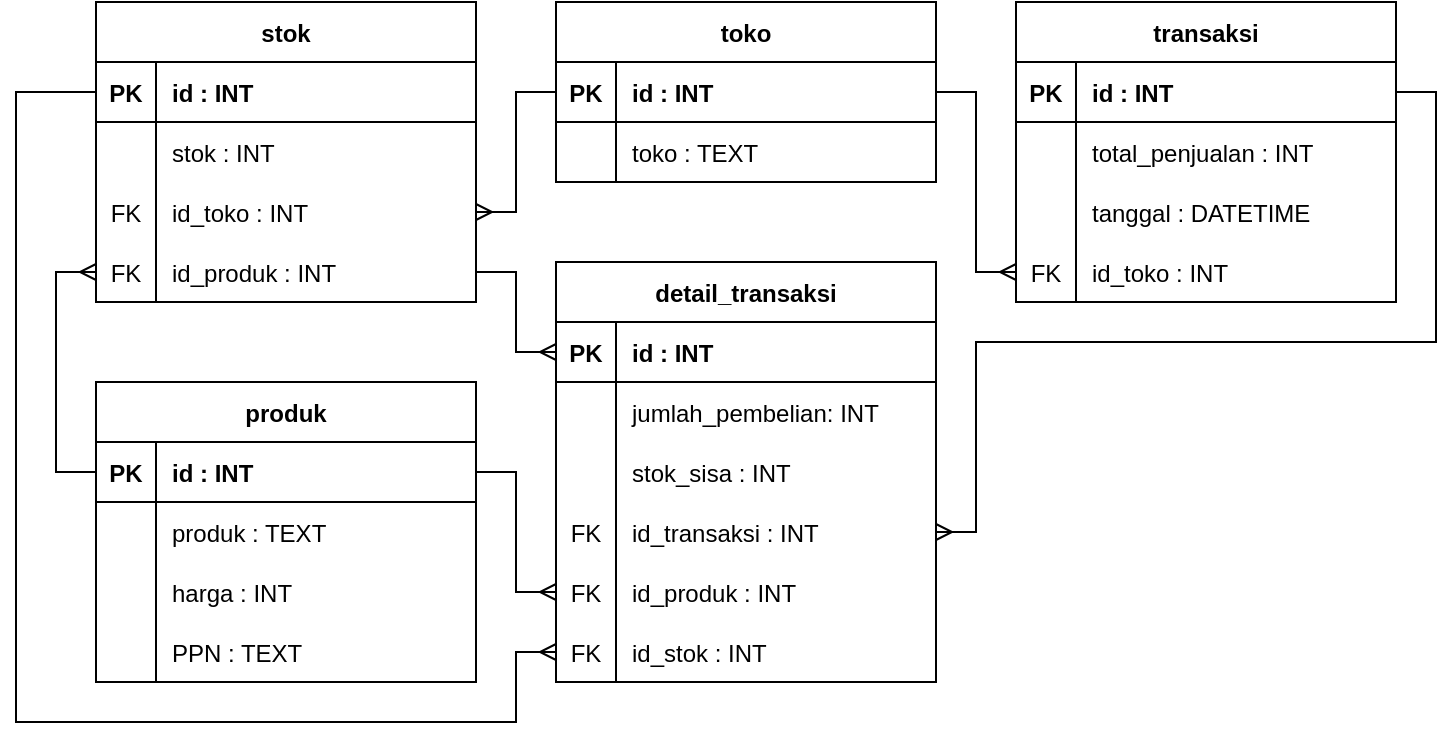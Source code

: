 <mxfile version="13.8.1" type="device"><diagram id="NYESXlRdP--VUBK1QH61" name="Page-1"><mxGraphModel dx="868" dy="492" grid="1" gridSize="10" guides="1" tooltips="1" connect="1" arrows="1" fold="1" page="1" pageScale="1" pageWidth="850" pageHeight="1100" math="0" shadow="0"><root><mxCell id="0"/><mxCell id="1" parent="0"/><mxCell id="DJ2R0rKBV6SFp2IC1gO7-127" style="edgeStyle=orthogonalEdgeStyle;rounded=0;orthogonalLoop=1;jettySize=auto;html=1;exitX=0;exitY=0.5;exitDx=0;exitDy=0;entryX=1;entryY=0.5;entryDx=0;entryDy=0;endArrow=ERmany;endFill=0;" parent="1" source="DJ2R0rKBV6SFp2IC1gO7-2" target="DJ2R0rKBV6SFp2IC1gO7-69" edge="1"><mxGeometry relative="1" as="geometry"/></mxCell><mxCell id="DJ2R0rKBV6SFp2IC1gO7-131" style="edgeStyle=orthogonalEdgeStyle;rounded=0;orthogonalLoop=1;jettySize=auto;html=1;exitX=1;exitY=0.5;exitDx=0;exitDy=0;entryX=0;entryY=0.5;entryDx=0;entryDy=0;endArrow=ERmany;endFill=0;" parent="1" source="DJ2R0rKBV6SFp2IC1gO7-2" target="DJ2R0rKBV6SFp2IC1gO7-24" edge="1"><mxGeometry relative="1" as="geometry"/></mxCell><mxCell id="DJ2R0rKBV6SFp2IC1gO7-137" style="edgeStyle=orthogonalEdgeStyle;rounded=0;orthogonalLoop=1;jettySize=auto;html=1;endArrow=ERmany;endFill=0;" parent="1" source="DJ2R0rKBV6SFp2IC1gO7-80" target="DJ2R0rKBV6SFp2IC1gO7-84" edge="1"><mxGeometry relative="1" as="geometry"/></mxCell><mxCell id="DJ2R0rKBV6SFp2IC1gO7-138" style="edgeStyle=orthogonalEdgeStyle;rounded=0;orthogonalLoop=1;jettySize=auto;html=1;exitX=0;exitY=0.5;exitDx=0;exitDy=0;entryX=0;entryY=0.5;entryDx=0;entryDy=0;endArrow=ERmany;endFill=0;" parent="1" source="DJ2R0rKBV6SFp2IC1gO7-59" target="DJ2R0rKBV6SFp2IC1gO7-80" edge="1"><mxGeometry relative="1" as="geometry"/></mxCell><mxCell id="DJ2R0rKBV6SFp2IC1gO7-141" style="edgeStyle=orthogonalEdgeStyle;rounded=0;orthogonalLoop=1;jettySize=auto;html=1;entryX=1;entryY=0.5;entryDx=0;entryDy=0;endArrow=ERmany;endFill=0;exitX=1;exitY=0.5;exitDx=0;exitDy=0;" parent="1" source="DJ2R0rKBV6SFp2IC1gO7-21" target="DJ2R0rKBV6SFp2IC1gO7-87" edge="1"><mxGeometry relative="1" as="geometry"><mxPoint x="590" y="360" as="sourcePoint"/><Array as="points"><mxPoint x="770" y="125"/><mxPoint x="770" y="250"/><mxPoint x="540" y="250"/><mxPoint x="540" y="345"/></Array></mxGeometry></mxCell><mxCell id="DJ2R0rKBV6SFp2IC1gO7-156" style="edgeStyle=orthogonalEdgeStyle;rounded=0;orthogonalLoop=1;jettySize=auto;html=1;exitX=1;exitY=0.5;exitDx=0;exitDy=0;entryX=0;entryY=0.5;entryDx=0;entryDy=0;endArrow=ERmany;endFill=0;" parent="1" source="DJ2R0rKBV6SFp2IC1gO7-59" target="DJ2R0rKBV6SFp2IC1gO7-90" edge="1"><mxGeometry relative="1" as="geometry"/></mxCell><mxCell id="qzJ6kWEmrb-J6A17H642-1" style="edgeStyle=orthogonalEdgeStyle;rounded=0;orthogonalLoop=1;jettySize=auto;html=1;exitX=0;exitY=0.5;exitDx=0;exitDy=0;entryX=0;entryY=0.5;entryDx=0;entryDy=0;endArrow=ERmany;endFill=0;" edge="1" parent="1" source="DJ2R0rKBV6SFp2IC1gO7-66" target="DJ2R0rKBV6SFp2IC1gO7-93"><mxGeometry relative="1" as="geometry"><Array as="points"><mxPoint x="60" y="125"/><mxPoint x="60" y="440"/><mxPoint x="310" y="440"/><mxPoint x="310" y="405"/></Array></mxGeometry></mxCell><mxCell id="DJ2R0rKBV6SFp2IC1gO7-65" value="stok" style="shape=table;startSize=30;container=1;collapsible=1;childLayout=tableLayout;fixedRows=1;rowLines=0;fontStyle=1;align=center;resizeLast=1;columnLines=1;horizontal=1;arcSize=15;" parent="1" vertex="1"><mxGeometry x="100" y="80" width="190" height="150" as="geometry"><mxRectangle x="470" y="60" width="60" height="30" as="alternateBounds"/></mxGeometry></mxCell><mxCell id="DJ2R0rKBV6SFp2IC1gO7-66" value="" style="shape=partialRectangle;collapsible=0;dropTarget=0;pointerEvents=0;fillColor=none;top=0;left=0;bottom=1;right=0;points=[[0,0.5],[1,0.5]];portConstraint=eastwest;" parent="DJ2R0rKBV6SFp2IC1gO7-65" vertex="1"><mxGeometry y="30" width="190" height="30" as="geometry"/></mxCell><mxCell id="DJ2R0rKBV6SFp2IC1gO7-67" value="PK" style="shape=partialRectangle;connectable=0;fillColor=none;top=0;left=0;bottom=0;right=0;fontStyle=1;overflow=hidden;" parent="DJ2R0rKBV6SFp2IC1gO7-66" vertex="1"><mxGeometry width="30" height="30" as="geometry"/></mxCell><mxCell id="DJ2R0rKBV6SFp2IC1gO7-68" value="id : INT" style="shape=partialRectangle;connectable=0;fillColor=none;top=0;left=0;bottom=0;right=0;align=left;spacingLeft=6;fontStyle=1;overflow=hidden;" parent="DJ2R0rKBV6SFp2IC1gO7-66" vertex="1"><mxGeometry x="30" width="160" height="30" as="geometry"/></mxCell><mxCell id="DJ2R0rKBV6SFp2IC1gO7-77" value="" style="shape=partialRectangle;collapsible=0;dropTarget=0;pointerEvents=0;fillColor=none;top=0;left=0;bottom=0;right=0;points=[[0,0.5],[1,0.5]];portConstraint=eastwest;" parent="DJ2R0rKBV6SFp2IC1gO7-65" vertex="1"><mxGeometry y="60" width="190" height="30" as="geometry"/></mxCell><mxCell id="DJ2R0rKBV6SFp2IC1gO7-78" value="" style="shape=partialRectangle;connectable=0;fillColor=none;top=0;left=0;bottom=0;right=0;editable=1;overflow=hidden;" parent="DJ2R0rKBV6SFp2IC1gO7-77" vertex="1"><mxGeometry width="30" height="30" as="geometry"/></mxCell><mxCell id="DJ2R0rKBV6SFp2IC1gO7-79" value="stok : INT" style="shape=partialRectangle;connectable=0;fillColor=none;top=0;left=0;bottom=0;right=0;align=left;spacingLeft=6;overflow=hidden;" parent="DJ2R0rKBV6SFp2IC1gO7-77" vertex="1"><mxGeometry x="30" width="160" height="30" as="geometry"/></mxCell><mxCell id="DJ2R0rKBV6SFp2IC1gO7-69" value="" style="shape=partialRectangle;collapsible=0;dropTarget=0;pointerEvents=0;fillColor=none;top=0;left=0;bottom=0;right=0;points=[[0,0.5],[1,0.5]];portConstraint=eastwest;" parent="DJ2R0rKBV6SFp2IC1gO7-65" vertex="1"><mxGeometry y="90" width="190" height="30" as="geometry"/></mxCell><mxCell id="DJ2R0rKBV6SFp2IC1gO7-70" value="FK" style="shape=partialRectangle;connectable=0;fillColor=none;top=0;left=0;bottom=0;right=0;editable=1;overflow=hidden;" parent="DJ2R0rKBV6SFp2IC1gO7-69" vertex="1"><mxGeometry width="30" height="30" as="geometry"/></mxCell><mxCell id="DJ2R0rKBV6SFp2IC1gO7-71" value="id_toko : INT" style="shape=partialRectangle;connectable=0;fillColor=none;top=0;left=0;bottom=0;right=0;align=left;spacingLeft=6;overflow=hidden;" parent="DJ2R0rKBV6SFp2IC1gO7-69" vertex="1"><mxGeometry x="30" width="160" height="30" as="geometry"/></mxCell><mxCell id="DJ2R0rKBV6SFp2IC1gO7-80" value="" style="shape=partialRectangle;collapsible=0;dropTarget=0;pointerEvents=0;fillColor=none;top=0;left=0;bottom=0;right=0;points=[[0,0.5],[1,0.5]];portConstraint=eastwest;" parent="DJ2R0rKBV6SFp2IC1gO7-65" vertex="1"><mxGeometry y="120" width="190" height="30" as="geometry"/></mxCell><mxCell id="DJ2R0rKBV6SFp2IC1gO7-81" value="FK" style="shape=partialRectangle;connectable=0;fillColor=none;top=0;left=0;bottom=0;right=0;editable=1;overflow=hidden;" parent="DJ2R0rKBV6SFp2IC1gO7-80" vertex="1"><mxGeometry width="30" height="30" as="geometry"/></mxCell><mxCell id="DJ2R0rKBV6SFp2IC1gO7-82" value="id_produk : INT" style="shape=partialRectangle;connectable=0;fillColor=none;top=0;left=0;bottom=0;right=0;align=left;spacingLeft=6;overflow=hidden;" parent="DJ2R0rKBV6SFp2IC1gO7-80" vertex="1"><mxGeometry x="30" width="160" height="30" as="geometry"/></mxCell><mxCell id="DJ2R0rKBV6SFp2IC1gO7-83" value="detail_transaksi" style="shape=table;startSize=30;container=1;collapsible=1;childLayout=tableLayout;fixedRows=1;rowLines=0;fontStyle=1;align=center;resizeLast=1;columnLines=1;horizontal=1;arcSize=15;" parent="1" vertex="1"><mxGeometry x="330" y="210" width="190" height="210" as="geometry"/></mxCell><mxCell id="DJ2R0rKBV6SFp2IC1gO7-84" value="" style="shape=partialRectangle;collapsible=0;dropTarget=0;pointerEvents=0;fillColor=none;top=0;left=0;bottom=1;right=0;points=[[0,0.5],[1,0.5]];portConstraint=eastwest;" parent="DJ2R0rKBV6SFp2IC1gO7-83" vertex="1"><mxGeometry y="30" width="190" height="30" as="geometry"/></mxCell><mxCell id="DJ2R0rKBV6SFp2IC1gO7-85" value="PK" style="shape=partialRectangle;connectable=0;fillColor=none;top=0;left=0;bottom=0;right=0;fontStyle=1;overflow=hidden;" parent="DJ2R0rKBV6SFp2IC1gO7-84" vertex="1"><mxGeometry width="30" height="30" as="geometry"/></mxCell><mxCell id="DJ2R0rKBV6SFp2IC1gO7-86" value="id : INT" style="shape=partialRectangle;connectable=0;fillColor=none;top=0;left=0;bottom=0;right=0;align=left;spacingLeft=6;fontStyle=1;overflow=hidden;" parent="DJ2R0rKBV6SFp2IC1gO7-84" vertex="1"><mxGeometry x="30" width="160" height="30" as="geometry"/></mxCell><mxCell id="DJ2R0rKBV6SFp2IC1gO7-102" value="" style="shape=partialRectangle;collapsible=0;dropTarget=0;pointerEvents=0;fillColor=none;top=0;left=0;bottom=0;right=0;points=[[0,0.5],[1,0.5]];portConstraint=eastwest;" parent="DJ2R0rKBV6SFp2IC1gO7-83" vertex="1"><mxGeometry y="60" width="190" height="30" as="geometry"/></mxCell><mxCell id="DJ2R0rKBV6SFp2IC1gO7-103" value="" style="shape=partialRectangle;connectable=0;fillColor=none;top=0;left=0;bottom=0;right=0;editable=1;overflow=hidden;" parent="DJ2R0rKBV6SFp2IC1gO7-102" vertex="1"><mxGeometry width="30" height="30" as="geometry"/></mxCell><mxCell id="DJ2R0rKBV6SFp2IC1gO7-104" value="jumlah_pembelian: INT" style="shape=partialRectangle;connectable=0;fillColor=none;top=0;left=0;bottom=0;right=0;align=left;spacingLeft=6;overflow=hidden;" parent="DJ2R0rKBV6SFp2IC1gO7-102" vertex="1"><mxGeometry x="30" width="160" height="30" as="geometry"/></mxCell><mxCell id="DJ2R0rKBV6SFp2IC1gO7-120" value="" style="shape=partialRectangle;collapsible=0;dropTarget=0;pointerEvents=0;fillColor=none;top=0;left=0;bottom=0;right=0;points=[[0,0.5],[1,0.5]];portConstraint=eastwest;" parent="DJ2R0rKBV6SFp2IC1gO7-83" vertex="1"><mxGeometry y="90" width="190" height="30" as="geometry"/></mxCell><mxCell id="DJ2R0rKBV6SFp2IC1gO7-121" value="" style="shape=partialRectangle;connectable=0;fillColor=none;top=0;left=0;bottom=0;right=0;editable=1;overflow=hidden;" parent="DJ2R0rKBV6SFp2IC1gO7-120" vertex="1"><mxGeometry width="30" height="30" as="geometry"/></mxCell><mxCell id="DJ2R0rKBV6SFp2IC1gO7-122" value="stok_sisa : INT" style="shape=partialRectangle;connectable=0;fillColor=none;top=0;left=0;bottom=0;right=0;align=left;spacingLeft=6;overflow=hidden;" parent="DJ2R0rKBV6SFp2IC1gO7-120" vertex="1"><mxGeometry x="30" width="160" height="30" as="geometry"/></mxCell><mxCell id="DJ2R0rKBV6SFp2IC1gO7-87" value="" style="shape=partialRectangle;collapsible=0;dropTarget=0;pointerEvents=0;fillColor=none;top=0;left=0;bottom=0;right=0;points=[[0,0.5],[1,0.5]];portConstraint=eastwest;" parent="DJ2R0rKBV6SFp2IC1gO7-83" vertex="1"><mxGeometry y="120" width="190" height="30" as="geometry"/></mxCell><mxCell id="DJ2R0rKBV6SFp2IC1gO7-88" value="FK" style="shape=partialRectangle;connectable=0;fillColor=none;top=0;left=0;bottom=0;right=0;editable=1;overflow=hidden;" parent="DJ2R0rKBV6SFp2IC1gO7-87" vertex="1"><mxGeometry width="30" height="30" as="geometry"/></mxCell><mxCell id="DJ2R0rKBV6SFp2IC1gO7-89" value="id_transaksi : INT" style="shape=partialRectangle;connectable=0;fillColor=none;top=0;left=0;bottom=0;right=0;align=left;spacingLeft=6;overflow=hidden;" parent="DJ2R0rKBV6SFp2IC1gO7-87" vertex="1"><mxGeometry x="30" width="160" height="30" as="geometry"/></mxCell><mxCell id="DJ2R0rKBV6SFp2IC1gO7-90" value="" style="shape=partialRectangle;collapsible=0;dropTarget=0;pointerEvents=0;fillColor=none;top=0;left=0;bottom=0;right=0;points=[[0,0.5],[1,0.5]];portConstraint=eastwest;" parent="DJ2R0rKBV6SFp2IC1gO7-83" vertex="1"><mxGeometry y="150" width="190" height="30" as="geometry"/></mxCell><mxCell id="DJ2R0rKBV6SFp2IC1gO7-91" value="FK" style="shape=partialRectangle;connectable=0;fillColor=none;top=0;left=0;bottom=0;right=0;editable=1;overflow=hidden;" parent="DJ2R0rKBV6SFp2IC1gO7-90" vertex="1"><mxGeometry width="30" height="30" as="geometry"/></mxCell><mxCell id="DJ2R0rKBV6SFp2IC1gO7-92" value="id_produk : INT" style="shape=partialRectangle;connectable=0;fillColor=none;top=0;left=0;bottom=0;right=0;align=left;spacingLeft=6;overflow=hidden;" parent="DJ2R0rKBV6SFp2IC1gO7-90" vertex="1"><mxGeometry x="30" width="160" height="30" as="geometry"/></mxCell><mxCell id="DJ2R0rKBV6SFp2IC1gO7-93" value="" style="shape=partialRectangle;collapsible=0;dropTarget=0;pointerEvents=0;fillColor=none;top=0;left=0;bottom=0;right=0;points=[[0,0.5],[1,0.5]];portConstraint=eastwest;" parent="DJ2R0rKBV6SFp2IC1gO7-83" vertex="1"><mxGeometry y="180" width="190" height="30" as="geometry"/></mxCell><mxCell id="DJ2R0rKBV6SFp2IC1gO7-94" value="FK" style="shape=partialRectangle;connectable=0;fillColor=none;top=0;left=0;bottom=0;right=0;editable=1;overflow=hidden;" parent="DJ2R0rKBV6SFp2IC1gO7-93" vertex="1"><mxGeometry width="30" height="30" as="geometry"/></mxCell><mxCell id="DJ2R0rKBV6SFp2IC1gO7-95" value="id_stok : INT" style="shape=partialRectangle;connectable=0;fillColor=none;top=0;left=0;bottom=0;right=0;align=left;spacingLeft=6;overflow=hidden;" parent="DJ2R0rKBV6SFp2IC1gO7-93" vertex="1"><mxGeometry x="30" width="160" height="30" as="geometry"/></mxCell><mxCell id="DJ2R0rKBV6SFp2IC1gO7-1" value="toko" style="shape=table;startSize=30;container=1;collapsible=1;childLayout=tableLayout;fixedRows=1;rowLines=0;fontStyle=1;align=center;resizeLast=1;columnLines=1;horizontal=1;arcSize=15;" parent="1" vertex="1"><mxGeometry x="330" y="80" width="190" height="90" as="geometry"/></mxCell><mxCell id="DJ2R0rKBV6SFp2IC1gO7-2" value="" style="shape=partialRectangle;collapsible=0;dropTarget=0;pointerEvents=0;fillColor=none;top=0;left=0;bottom=1;right=0;points=[[0,0.5],[1,0.5]];portConstraint=eastwest;" parent="DJ2R0rKBV6SFp2IC1gO7-1" vertex="1"><mxGeometry y="30" width="190" height="30" as="geometry"/></mxCell><mxCell id="DJ2R0rKBV6SFp2IC1gO7-3" value="PK" style="shape=partialRectangle;connectable=0;fillColor=none;top=0;left=0;bottom=0;right=0;fontStyle=1;overflow=hidden;" parent="DJ2R0rKBV6SFp2IC1gO7-2" vertex="1"><mxGeometry width="30" height="30" as="geometry"/></mxCell><mxCell id="DJ2R0rKBV6SFp2IC1gO7-4" value="id : INT" style="shape=partialRectangle;connectable=0;fillColor=none;top=0;left=0;bottom=0;right=0;align=left;spacingLeft=6;fontStyle=1;overflow=hidden;" parent="DJ2R0rKBV6SFp2IC1gO7-2" vertex="1"><mxGeometry x="30" width="160" height="30" as="geometry"/></mxCell><mxCell id="DJ2R0rKBV6SFp2IC1gO7-5" value="" style="shape=partialRectangle;collapsible=0;dropTarget=0;pointerEvents=0;fillColor=none;top=0;left=0;bottom=0;right=0;points=[[0,0.5],[1,0.5]];portConstraint=eastwest;" parent="DJ2R0rKBV6SFp2IC1gO7-1" vertex="1"><mxGeometry y="60" width="190" height="30" as="geometry"/></mxCell><mxCell id="DJ2R0rKBV6SFp2IC1gO7-6" value="" style="shape=partialRectangle;connectable=0;fillColor=none;top=0;left=0;bottom=0;right=0;editable=1;overflow=hidden;" parent="DJ2R0rKBV6SFp2IC1gO7-5" vertex="1"><mxGeometry width="30" height="30" as="geometry"/></mxCell><mxCell id="DJ2R0rKBV6SFp2IC1gO7-7" value="toko : TEXT" style="shape=partialRectangle;connectable=0;fillColor=none;top=0;left=0;bottom=0;right=0;align=left;spacingLeft=6;overflow=hidden;" parent="DJ2R0rKBV6SFp2IC1gO7-5" vertex="1"><mxGeometry x="30" width="160" height="30" as="geometry"/></mxCell><mxCell id="DJ2R0rKBV6SFp2IC1gO7-20" value="transaksi" style="shape=table;startSize=30;container=1;collapsible=1;childLayout=tableLayout;fixedRows=1;rowLines=0;fontStyle=1;align=center;resizeLast=1;columnLines=1;horizontal=1;arcSize=15;" parent="1" vertex="1"><mxGeometry x="560" y="80" width="190" height="150" as="geometry"/></mxCell><mxCell id="DJ2R0rKBV6SFp2IC1gO7-21" value="" style="shape=partialRectangle;collapsible=0;dropTarget=0;pointerEvents=0;fillColor=none;top=0;left=0;bottom=1;right=0;points=[[0,0.5],[1,0.5]];portConstraint=eastwest;" parent="DJ2R0rKBV6SFp2IC1gO7-20" vertex="1"><mxGeometry y="30" width="190" height="30" as="geometry"/></mxCell><mxCell id="DJ2R0rKBV6SFp2IC1gO7-22" value="PK" style="shape=partialRectangle;connectable=0;fillColor=none;top=0;left=0;bottom=0;right=0;fontStyle=1;overflow=hidden;" parent="DJ2R0rKBV6SFp2IC1gO7-21" vertex="1"><mxGeometry width="30" height="30" as="geometry"/></mxCell><mxCell id="DJ2R0rKBV6SFp2IC1gO7-23" value="id : INT" style="shape=partialRectangle;connectable=0;fillColor=none;top=0;left=0;bottom=0;right=0;align=left;spacingLeft=6;fontStyle=1;overflow=hidden;" parent="DJ2R0rKBV6SFp2IC1gO7-21" vertex="1"><mxGeometry x="30" width="160" height="30" as="geometry"/></mxCell><mxCell id="DJ2R0rKBV6SFp2IC1gO7-27" value="" style="shape=partialRectangle;collapsible=0;dropTarget=0;pointerEvents=0;fillColor=none;top=0;left=0;bottom=0;right=0;points=[[0,0.5],[1,0.5]];portConstraint=eastwest;" parent="DJ2R0rKBV6SFp2IC1gO7-20" vertex="1"><mxGeometry y="60" width="190" height="30" as="geometry"/></mxCell><mxCell id="DJ2R0rKBV6SFp2IC1gO7-28" value="" style="shape=partialRectangle;connectable=0;fillColor=none;top=0;left=0;bottom=0;right=0;editable=1;overflow=hidden;" parent="DJ2R0rKBV6SFp2IC1gO7-27" vertex="1"><mxGeometry width="30" height="30" as="geometry"/></mxCell><mxCell id="DJ2R0rKBV6SFp2IC1gO7-29" value="total_penjualan : INT" style="shape=partialRectangle;connectable=0;fillColor=none;top=0;left=0;bottom=0;right=0;align=left;spacingLeft=6;overflow=hidden;" parent="DJ2R0rKBV6SFp2IC1gO7-27" vertex="1"><mxGeometry x="30" width="160" height="30" as="geometry"/></mxCell><mxCell id="DJ2R0rKBV6SFp2IC1gO7-30" value="" style="shape=partialRectangle;collapsible=0;dropTarget=0;pointerEvents=0;fillColor=none;top=0;left=0;bottom=0;right=0;points=[[0,0.5],[1,0.5]];portConstraint=eastwest;" parent="DJ2R0rKBV6SFp2IC1gO7-20" vertex="1"><mxGeometry y="90" width="190" height="30" as="geometry"/></mxCell><mxCell id="DJ2R0rKBV6SFp2IC1gO7-31" value="" style="shape=partialRectangle;connectable=0;fillColor=none;top=0;left=0;bottom=0;right=0;editable=1;overflow=hidden;" parent="DJ2R0rKBV6SFp2IC1gO7-30" vertex="1"><mxGeometry width="30" height="30" as="geometry"/></mxCell><mxCell id="DJ2R0rKBV6SFp2IC1gO7-32" value="tanggal : DATETIME" style="shape=partialRectangle;connectable=0;fillColor=none;top=0;left=0;bottom=0;right=0;align=left;spacingLeft=6;overflow=hidden;" parent="DJ2R0rKBV6SFp2IC1gO7-30" vertex="1"><mxGeometry x="30" width="160" height="30" as="geometry"/></mxCell><mxCell id="DJ2R0rKBV6SFp2IC1gO7-24" value="" style="shape=partialRectangle;collapsible=0;dropTarget=0;pointerEvents=0;fillColor=none;top=0;left=0;bottom=0;right=0;points=[[0,0.5],[1,0.5]];portConstraint=eastwest;" parent="DJ2R0rKBV6SFp2IC1gO7-20" vertex="1"><mxGeometry y="120" width="190" height="30" as="geometry"/></mxCell><mxCell id="DJ2R0rKBV6SFp2IC1gO7-25" value="FK" style="shape=partialRectangle;connectable=0;fillColor=none;top=0;left=0;bottom=0;right=0;editable=1;overflow=hidden;" parent="DJ2R0rKBV6SFp2IC1gO7-24" vertex="1"><mxGeometry width="30" height="30" as="geometry"/></mxCell><mxCell id="DJ2R0rKBV6SFp2IC1gO7-26" value="id_toko : INT" style="shape=partialRectangle;connectable=0;fillColor=none;top=0;left=0;bottom=0;right=0;align=left;spacingLeft=6;overflow=hidden;" parent="DJ2R0rKBV6SFp2IC1gO7-24" vertex="1"><mxGeometry x="30" width="160" height="30" as="geometry"/></mxCell><mxCell id="DJ2R0rKBV6SFp2IC1gO7-58" value="produk" style="shape=table;startSize=30;container=1;collapsible=1;childLayout=tableLayout;fixedRows=1;rowLines=0;fontStyle=1;align=center;resizeLast=1;columnLines=1;horizontal=1;arcSize=15;" parent="1" vertex="1"><mxGeometry x="100" y="270" width="190" height="150" as="geometry"/></mxCell><mxCell id="DJ2R0rKBV6SFp2IC1gO7-59" value="" style="shape=partialRectangle;collapsible=0;dropTarget=0;pointerEvents=0;fillColor=none;top=0;left=0;bottom=1;right=0;points=[[0,0.5],[1,0.5]];portConstraint=eastwest;" parent="DJ2R0rKBV6SFp2IC1gO7-58" vertex="1"><mxGeometry y="30" width="190" height="30" as="geometry"/></mxCell><mxCell id="DJ2R0rKBV6SFp2IC1gO7-60" value="PK" style="shape=partialRectangle;connectable=0;fillColor=none;top=0;left=0;bottom=0;right=0;fontStyle=1;overflow=hidden;" parent="DJ2R0rKBV6SFp2IC1gO7-59" vertex="1"><mxGeometry width="30" height="30" as="geometry"/></mxCell><mxCell id="DJ2R0rKBV6SFp2IC1gO7-61" value="id : INT" style="shape=partialRectangle;connectable=0;fillColor=none;top=0;left=0;bottom=0;right=0;align=left;spacingLeft=6;fontStyle=1;overflow=hidden;" parent="DJ2R0rKBV6SFp2IC1gO7-59" vertex="1"><mxGeometry x="30" width="160" height="30" as="geometry"/></mxCell><mxCell id="DJ2R0rKBV6SFp2IC1gO7-62" value="" style="shape=partialRectangle;collapsible=0;dropTarget=0;pointerEvents=0;fillColor=none;top=0;left=0;bottom=0;right=0;points=[[0,0.5],[1,0.5]];portConstraint=eastwest;" parent="DJ2R0rKBV6SFp2IC1gO7-58" vertex="1"><mxGeometry y="60" width="190" height="30" as="geometry"/></mxCell><mxCell id="DJ2R0rKBV6SFp2IC1gO7-63" value="" style="shape=partialRectangle;connectable=0;fillColor=none;top=0;left=0;bottom=0;right=0;editable=1;overflow=hidden;" parent="DJ2R0rKBV6SFp2IC1gO7-62" vertex="1"><mxGeometry width="30" height="30" as="geometry"/></mxCell><mxCell id="DJ2R0rKBV6SFp2IC1gO7-64" value="produk : TEXT" style="shape=partialRectangle;connectable=0;fillColor=none;top=0;left=0;bottom=0;right=0;align=left;spacingLeft=6;overflow=hidden;" parent="DJ2R0rKBV6SFp2IC1gO7-62" vertex="1"><mxGeometry x="30" width="160" height="30" as="geometry"/></mxCell><mxCell id="DJ2R0rKBV6SFp2IC1gO7-114" value="" style="shape=partialRectangle;collapsible=0;dropTarget=0;pointerEvents=0;fillColor=none;top=0;left=0;bottom=0;right=0;points=[[0,0.5],[1,0.5]];portConstraint=eastwest;" parent="DJ2R0rKBV6SFp2IC1gO7-58" vertex="1"><mxGeometry y="90" width="190" height="30" as="geometry"/></mxCell><mxCell id="DJ2R0rKBV6SFp2IC1gO7-115" value="" style="shape=partialRectangle;connectable=0;fillColor=none;top=0;left=0;bottom=0;right=0;editable=1;overflow=hidden;" parent="DJ2R0rKBV6SFp2IC1gO7-114" vertex="1"><mxGeometry width="30" height="30" as="geometry"/></mxCell><mxCell id="DJ2R0rKBV6SFp2IC1gO7-116" value="harga : INT" style="shape=partialRectangle;connectable=0;fillColor=none;top=0;left=0;bottom=0;right=0;align=left;spacingLeft=6;overflow=hidden;" parent="DJ2R0rKBV6SFp2IC1gO7-114" vertex="1"><mxGeometry x="30" width="160" height="30" as="geometry"/></mxCell><mxCell id="DJ2R0rKBV6SFp2IC1gO7-153" value="" style="shape=partialRectangle;collapsible=0;dropTarget=0;pointerEvents=0;fillColor=none;top=0;left=0;bottom=0;right=0;points=[[0,0.5],[1,0.5]];portConstraint=eastwest;" parent="DJ2R0rKBV6SFp2IC1gO7-58" vertex="1"><mxGeometry y="120" width="190" height="30" as="geometry"/></mxCell><mxCell id="DJ2R0rKBV6SFp2IC1gO7-154" value="" style="shape=partialRectangle;connectable=0;fillColor=none;top=0;left=0;bottom=0;right=0;editable=1;overflow=hidden;" parent="DJ2R0rKBV6SFp2IC1gO7-153" vertex="1"><mxGeometry width="30" height="30" as="geometry"/></mxCell><mxCell id="DJ2R0rKBV6SFp2IC1gO7-155" value="PPN : TEXT" style="shape=partialRectangle;connectable=0;fillColor=none;top=0;left=0;bottom=0;right=0;align=left;spacingLeft=6;overflow=hidden;" parent="DJ2R0rKBV6SFp2IC1gO7-153" vertex="1"><mxGeometry x="30" width="160" height="30" as="geometry"/></mxCell></root></mxGraphModel></diagram></mxfile>